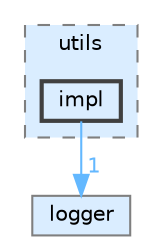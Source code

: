 digraph "src/include/cpp-toolbox/utils/impl"
{
 // LATEX_PDF_SIZE
  bgcolor="transparent";
  edge [fontname=Helvetica,fontsize=10,labelfontname=Helvetica,labelfontsize=10];
  node [fontname=Helvetica,fontsize=10,shape=box,height=0.2,width=0.4];
  compound=true
  subgraph clusterdir_f67a023f401e335084376ee616e38b67 {
    graph [ bgcolor="#daedff", pencolor="grey50", label="utils", fontname=Helvetica,fontsize=10 style="filled,dashed", URL="dir_f67a023f401e335084376ee616e38b67.html",tooltip=""]
  dir_78c34a98bded00aa65a243bb573c25b4 [label="impl", fillcolor="#daedff", color="grey25", style="filled,bold", URL="dir_78c34a98bded00aa65a243bb573c25b4.html",tooltip=""];
  }
  dir_40d9b6a4c321e73b85093107dc465522 [label="logger", fillcolor="#daedff", color="grey50", style="filled", URL="dir_40d9b6a4c321e73b85093107dc465522.html",tooltip=""];
  dir_78c34a98bded00aa65a243bb573c25b4->dir_40d9b6a4c321e73b85093107dc465522 [headlabel="1", labeldistance=1.5 headhref="dir_000014_000017.html" href="dir_000014_000017.html" color="steelblue1" fontcolor="steelblue1"];
}
